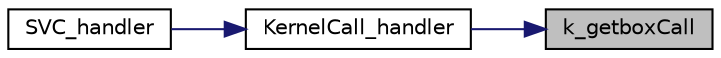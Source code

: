 digraph "k_getboxCall"
{
 // LATEX_PDF_SIZE
  edge [fontname="Helvetica",fontsize="10",labelfontname="Helvetica",labelfontsize="10"];
  node [fontname="Helvetica",fontsize="10",shape=record];
  rankdir="RL";
  Node1 [label="k_getboxCall",height=0.2,width=0.4,color="black", fillcolor="grey75", style="filled", fontcolor="black",tooltip="Performs all operations required to retrieve a bound message box to the running process."];
  Node1 -> Node2 [dir="back",color="midnightblue",fontsize="10",style="solid",fontname="Helvetica"];
  Node2 [label="KernelCall_handler",height=0.2,width=0.4,color="black", fillcolor="white", style="filled",URL="$k__handlers_8h.html#a53c69e53135737e747747a3a6eb8dd69",tooltip="Kernel Call Handler function."];
  Node2 -> Node3 [dir="back",color="midnightblue",fontsize="10",style="solid",fontname="Helvetica"];
  Node3 [label="SVC_handler",height=0.2,width=0.4,color="black", fillcolor="white", style="filled",URL="$k__handlers_8c.html#a5703d8fe19774bd873f7d7db5cd60242",tooltip="Supervisor Call trap handler."];
}
